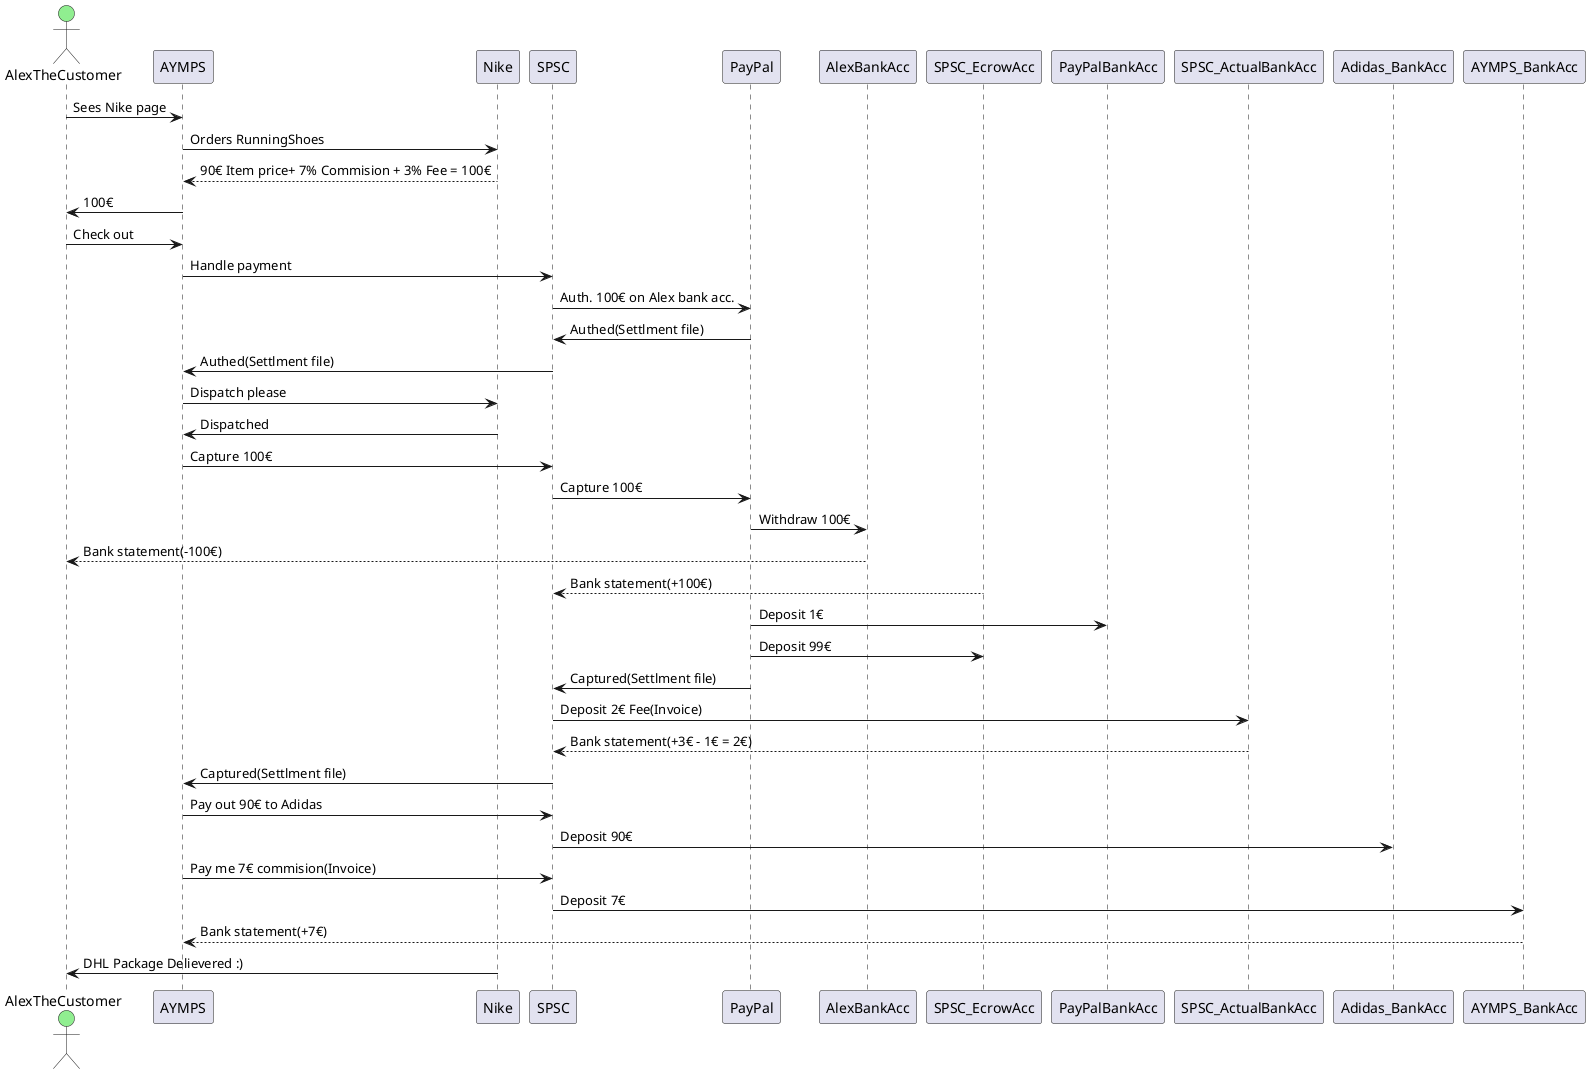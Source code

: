 @startuml
actor AlexTheCustomer #LightGreen

AlexTheCustomer -> AYMPS: Sees Nike page
AYMPS -> Nike: Orders RunningShoes
Nike --> AYMPS: 90€ Item price+ 7% Commision + 3% Fee = 100€
AYMPS -> AlexTheCustomer: 100€
AlexTheCustomer -> AYMPS: Check out
AYMPS -> SPSC: Handle payment
SPSC -> PayPal: Auth. 100€ on Alex bank acc.
PayPal -> SPSC: Authed(Settlment file)
SPSC -> AYMPS: Authed(Settlment file)
AYMPS -> Nike: Dispatch please
Nike -> AYMPS: Dispatched
AYMPS -> SPSC: Capture 100€
SPSC -> PayPal: Capture 100€
PayPal -> AlexBankAcc: Withdraw 100€
' not necessary ------>
AlexBankAcc --> AlexTheCustomer: Bank statement(-100€)
SPSC_EcrowAcc --> SPSC: Bank statement(+100€)
PayPal -> PayPalBankAcc: Deposit 1€
' <--------------------
PayPal -> SPSC_EcrowAcc: Deposit 99€
PayPal -> SPSC: Captured(Settlment file)
SPSC -> SPSC_ActualBankAcc: Deposit 2€ Fee(Invoice)
SPSC_ActualBankAcc --> SPSC: Bank statement(+3€ - 1€ = 2€)
SPSC -> AYMPS: Captured(Settlment file)
AYMPS -> SPSC: Pay out 90€ to Adidas
SPSC -> Adidas_BankAcc: Deposit 90€
AYMPS -> SPSC: Pay me 7€ commision(Invoice)
SPSC -> AYMPS_BankAcc: Deposit 7€
AYMPS_BankAcc --> AYMPS: Bank statement(+7€)
Nike -> AlexTheCustomer: DHL Package Delievered :)
@enduml